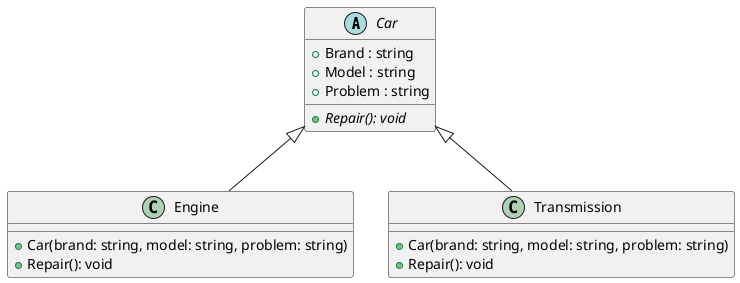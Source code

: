 @startuml

abstract class Car{
    + Brand : string
    + Model : string
    + Problem : string
    
    +{abstract} Repair(): void
}

class Engine {

 +Car(brand: string, model: string, problem: string)
 +Repair(): void
}

class Transmission {

 +Car(brand: string, model: string, problem: string)
 +Repair(): void
}

Car <|-- Engine
Car <|-- Transmission
@enduml